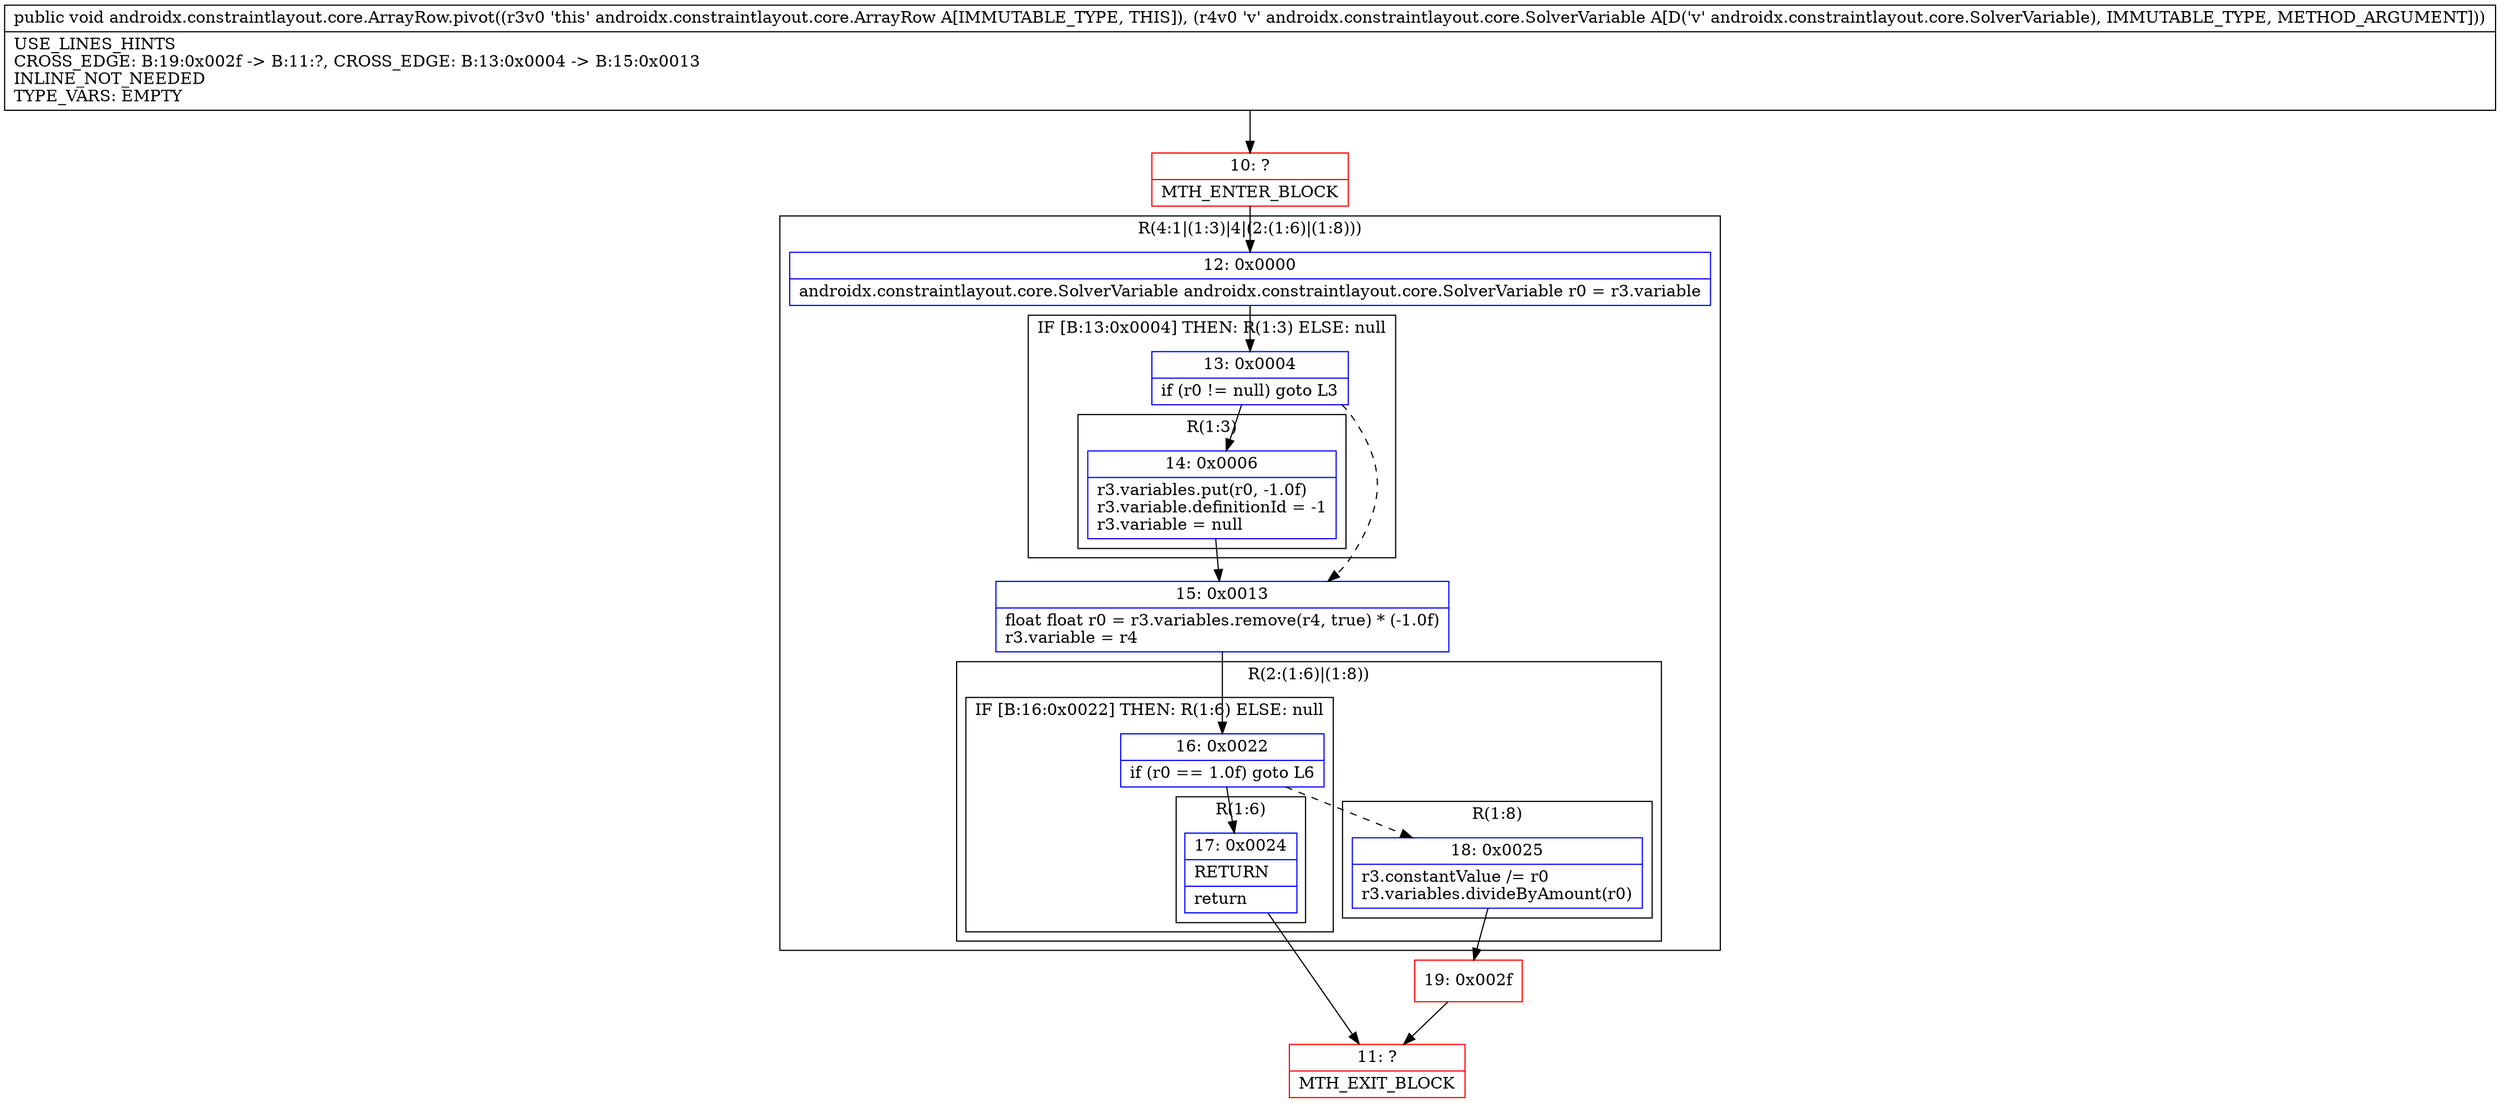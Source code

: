 digraph "CFG forandroidx.constraintlayout.core.ArrayRow.pivot(Landroidx\/constraintlayout\/core\/SolverVariable;)V" {
subgraph cluster_Region_1935749998 {
label = "R(4:1|(1:3)|4|(2:(1:6)|(1:8)))";
node [shape=record,color=blue];
Node_12 [shape=record,label="{12\:\ 0x0000|androidx.constraintlayout.core.SolverVariable androidx.constraintlayout.core.SolverVariable r0 = r3.variable\l}"];
subgraph cluster_IfRegion_1380329000 {
label = "IF [B:13:0x0004] THEN: R(1:3) ELSE: null";
node [shape=record,color=blue];
Node_13 [shape=record,label="{13\:\ 0x0004|if (r0 != null) goto L3\l}"];
subgraph cluster_Region_1004674082 {
label = "R(1:3)";
node [shape=record,color=blue];
Node_14 [shape=record,label="{14\:\ 0x0006|r3.variables.put(r0, \-1.0f)\lr3.variable.definitionId = \-1\lr3.variable = null\l}"];
}
}
Node_15 [shape=record,label="{15\:\ 0x0013|float float r0 = r3.variables.remove(r4, true) * (\-1.0f)\lr3.variable = r4\l}"];
subgraph cluster_Region_1213078891 {
label = "R(2:(1:6)|(1:8))";
node [shape=record,color=blue];
subgraph cluster_IfRegion_594459716 {
label = "IF [B:16:0x0022] THEN: R(1:6) ELSE: null";
node [shape=record,color=blue];
Node_16 [shape=record,label="{16\:\ 0x0022|if (r0 == 1.0f) goto L6\l}"];
subgraph cluster_Region_1551620140 {
label = "R(1:6)";
node [shape=record,color=blue];
Node_17 [shape=record,label="{17\:\ 0x0024|RETURN\l|return\l}"];
}
}
subgraph cluster_Region_1508770052 {
label = "R(1:8)";
node [shape=record,color=blue];
Node_18 [shape=record,label="{18\:\ 0x0025|r3.constantValue \/= r0\lr3.variables.divideByAmount(r0)\l}"];
}
}
}
Node_10 [shape=record,color=red,label="{10\:\ ?|MTH_ENTER_BLOCK\l}"];
Node_11 [shape=record,color=red,label="{11\:\ ?|MTH_EXIT_BLOCK\l}"];
Node_19 [shape=record,color=red,label="{19\:\ 0x002f}"];
MethodNode[shape=record,label="{public void androidx.constraintlayout.core.ArrayRow.pivot((r3v0 'this' androidx.constraintlayout.core.ArrayRow A[IMMUTABLE_TYPE, THIS]), (r4v0 'v' androidx.constraintlayout.core.SolverVariable A[D('v' androidx.constraintlayout.core.SolverVariable), IMMUTABLE_TYPE, METHOD_ARGUMENT]))  | USE_LINES_HINTS\lCROSS_EDGE: B:19:0x002f \-\> B:11:?, CROSS_EDGE: B:13:0x0004 \-\> B:15:0x0013\lINLINE_NOT_NEEDED\lTYPE_VARS: EMPTY\l}"];
MethodNode -> Node_10;Node_12 -> Node_13;
Node_13 -> Node_14;
Node_13 -> Node_15[style=dashed];
Node_14 -> Node_15;
Node_15 -> Node_16;
Node_16 -> Node_17;
Node_16 -> Node_18[style=dashed];
Node_17 -> Node_11;
Node_18 -> Node_19;
Node_10 -> Node_12;
Node_19 -> Node_11;
}

